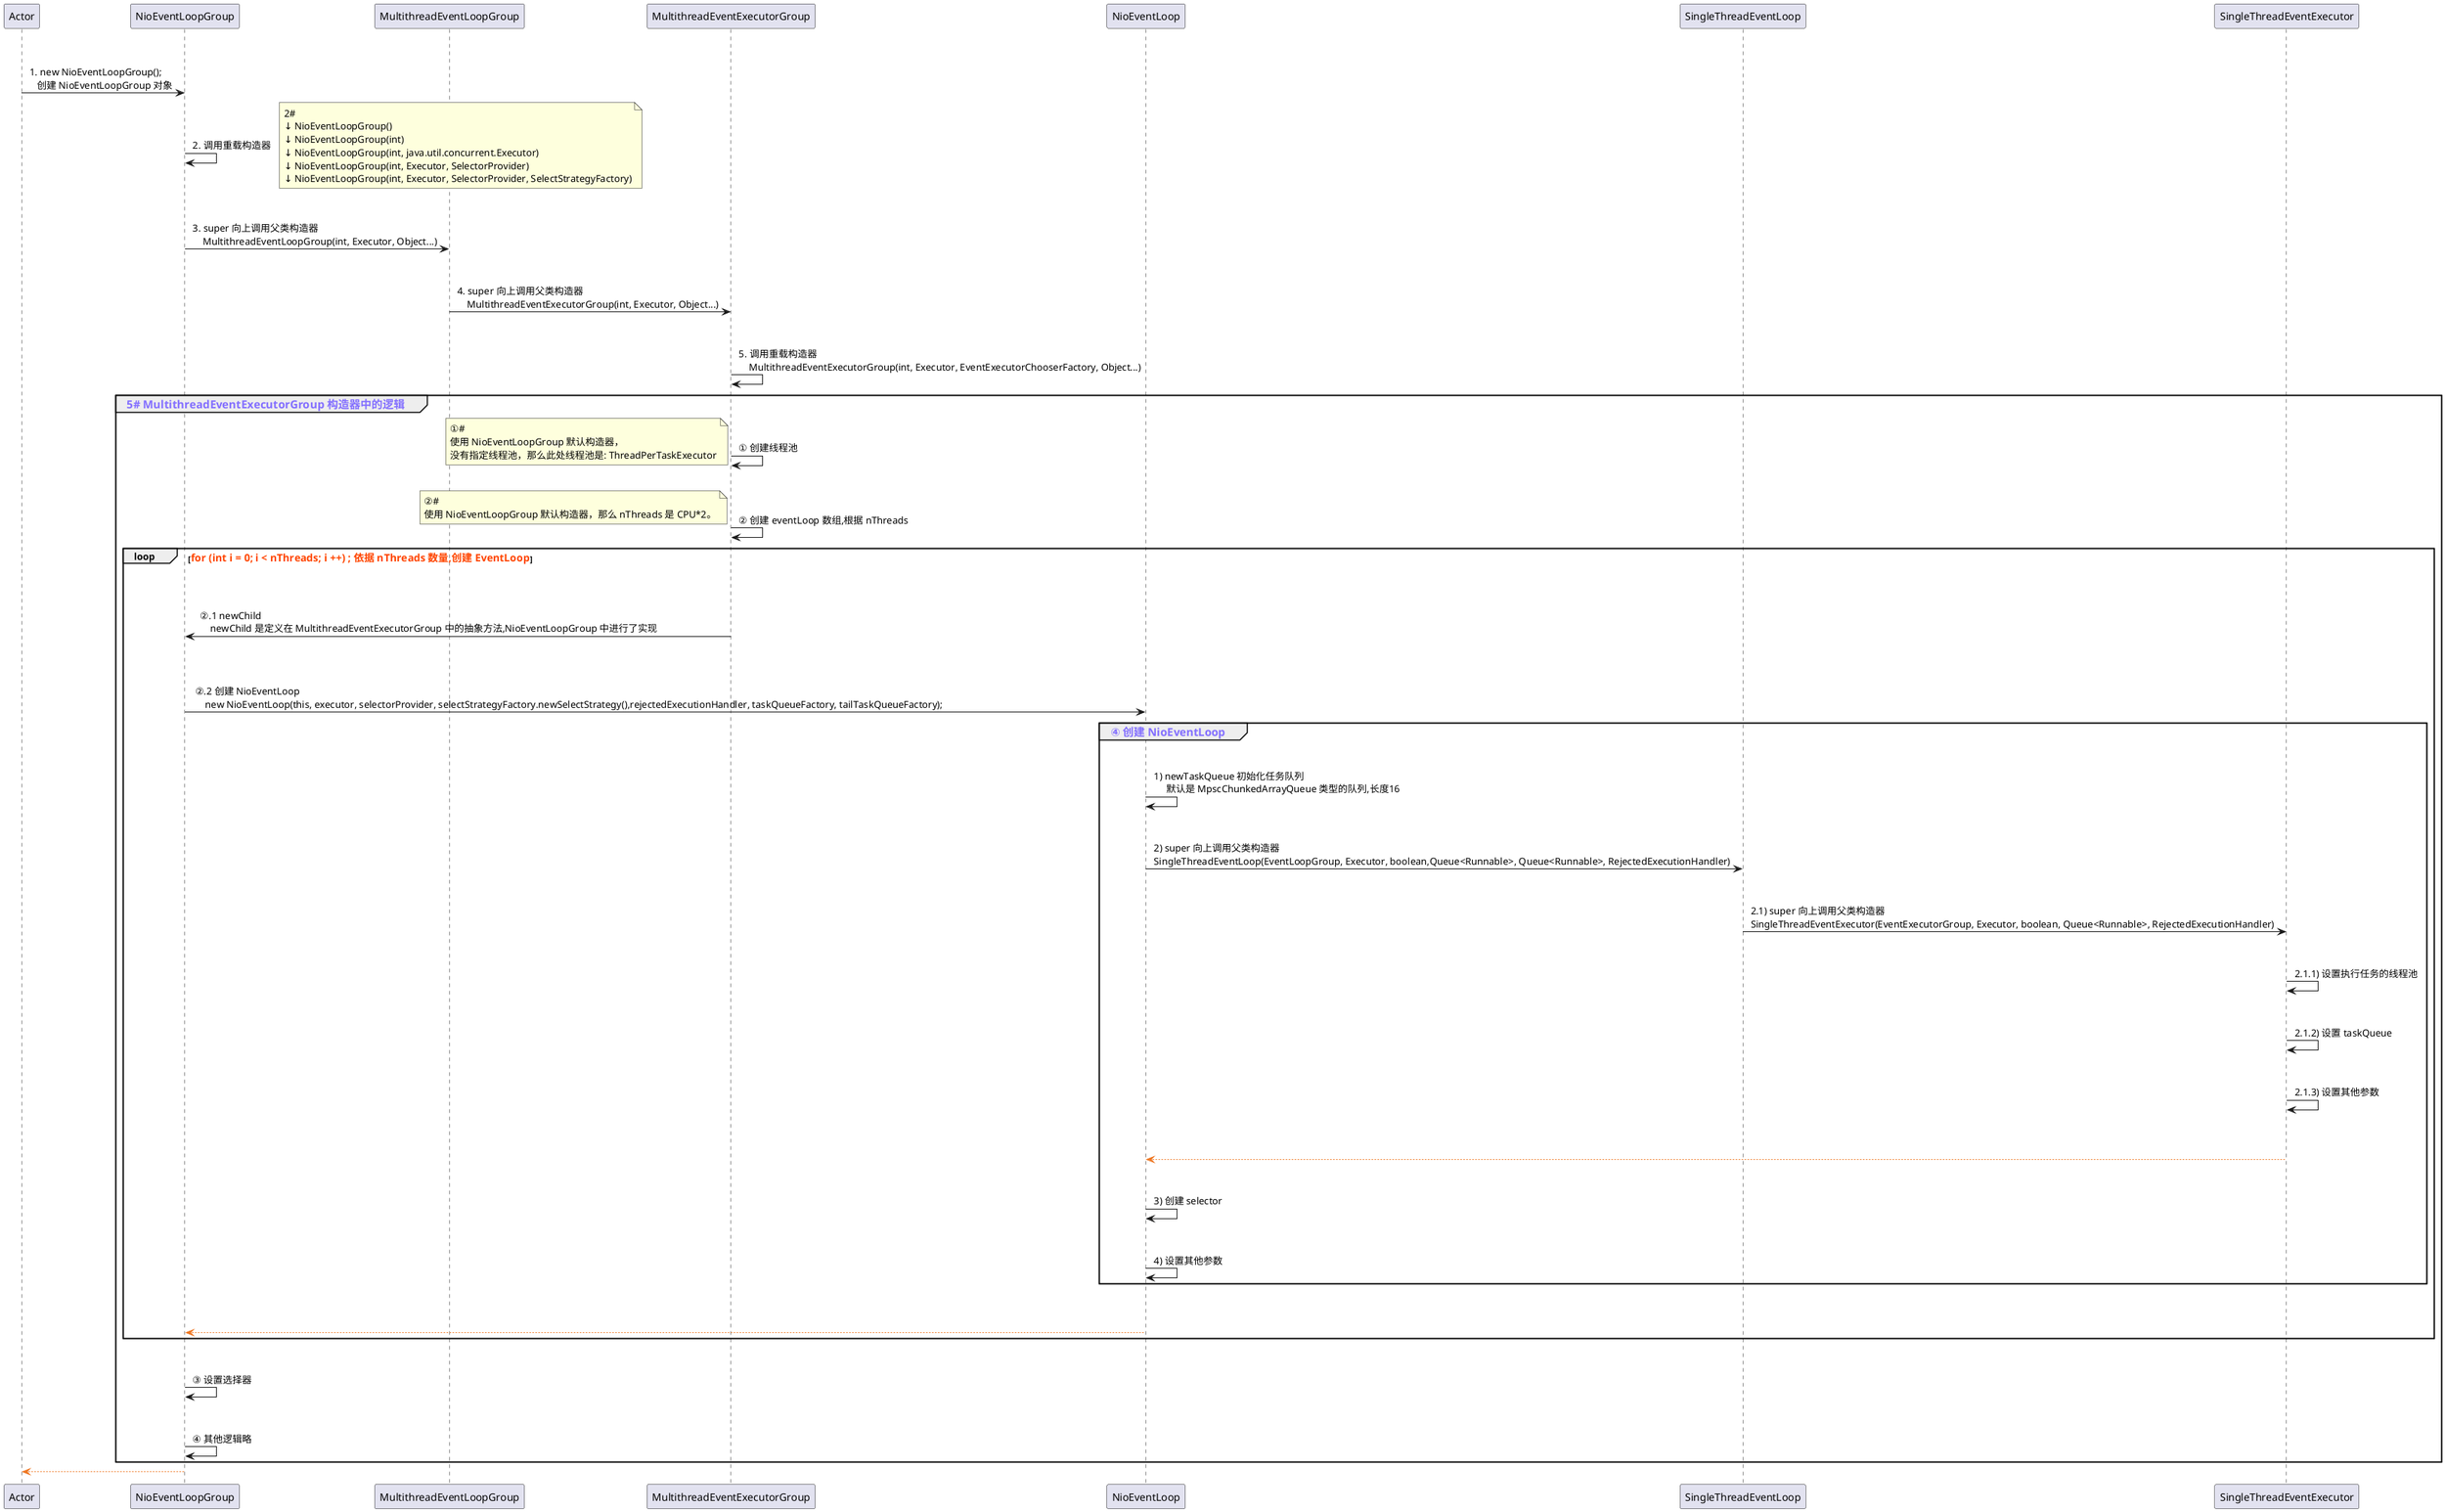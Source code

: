 @startuml participant

Actor -> NioEventLoopGroup: \n\n 1. new NioEventLoopGroup(); \n    创建 NioEventLoopGroup 对象

NioEventLoopGroup -> NioEventLoopGroup: \n 2. 调用重载构造器
note right
2#
↓ NioEventLoopGroup()
↓ NioEventLoopGroup(int)
↓ NioEventLoopGroup(int, java.util.concurrent.Executor)
↓ NioEventLoopGroup(int, Executor, SelectorProvider)
↓ NioEventLoopGroup(int, Executor, SelectorProvider, SelectStrategyFactory)
end note

NioEventLoopGroup -> MultithreadEventLoopGroup: \n\n 3. super 向上调用父类构造器 \n     MultithreadEventLoopGroup(int, Executor, Object...)

MultithreadEventLoopGroup -> MultithreadEventExecutorGroup: \n\n 4. super 向上调用父类构造器 \n     MultithreadEventExecutorGroup(int, Executor, Object...)

MultithreadEventExecutorGroup -> MultithreadEventExecutorGroup: \n\n 5. 调用重载构造器 \n     MultithreadEventExecutorGroup(int, Executor, EventExecutorChooserFactory, Object...)

group <color:#836FFF><size:15>5# MultithreadEventExecutorGroup 构造器中的逻辑</size></color>

    MultithreadEventExecutorGroup -> MultithreadEventExecutorGroup: \n\n ① 创建线程池
    note left
    ①#
    使用 NioEventLoopGroup 默认构造器，
    没有指定线程池，那么此处线程池是: ThreadPerTaskExecutor
    end note

    MultithreadEventExecutorGroup -> MultithreadEventExecutorGroup: \n\n\n ② 创建 eventLoop 数组,根据 nThreads
    note left
    ②#
    使用 NioEventLoopGroup 默认构造器，那么 nThreads 是 CPU*2。
    end note

    loop <color:#FF4500><size:14>for (int i = 0; i < nThreads; i ++) ; 依据 nThreads 数量,创建 EventLoop</size></color>

    skinparam sequenceMessageAlign left
    MultithreadEventExecutorGroup -> NioEventLoopGroup: \n\n\n ②.1 newChild \n     newChild 是定义在 MultithreadEventExecutorGroup 中的抽象方法,NioEventLoopGroup 中进行了实现

    skinparam sequenceMessageAlign left
    NioEventLoopGroup -> NioEventLoop: \n\n\n  ②.2 创建 NioEventLoop \n      new NioEventLoop(this, executor, selectorProvider, selectStrategyFactory.newSelectStrategy(),rejectedExecutionHandler, taskQueueFactory, tailTaskQueueFactory);
'        note right
'        ④#

'        end note
        group <color:#836FFF><size:15>④ 创建 NioEventLoop</size></color>

        NioEventLoop -> NioEventLoop: \n\n 1) newTaskQueue 初始化任务队列 \n      默认是 MpscChunkedArrayQueue 类型的队列,长度16

        NioEventLoop -> SingleThreadEventLoop: \n\n 2) super 向上调用父类构造器 \n SingleThreadEventLoop(EventLoopGroup, Executor, boolean,Queue<Runnable>, Queue<Runnable>, RejectedExecutionHandler)

        SingleThreadEventLoop -> SingleThreadEventExecutor: \n\n 2.1) super 向上调用父类构造器 \n SingleThreadEventExecutor(EventExecutorGroup, Executor, boolean, Queue<Runnable>, RejectedExecutionHandler)

        SingleThreadEventExecutor -> SingleThreadEventExecutor: \n\n 2.1.1) 设置执行任务的线程池

        SingleThreadEventExecutor -> SingleThreadEventExecutor: \n\n 2.1.2) 设置 taskQueue

        SingleThreadEventExecutor -> SingleThreadEventExecutor: \n\n 2.1.3) 设置其他参数

        SingleThreadEventExecutor [#EE7621]--> NioEventLoop: \n\n

        NioEventLoop -> NioEventLoop: \n\n 3) 创建 selector

        NioEventLoop -> NioEventLoop: \n\n 4) 设置其他参数

        end

        NioEventLoop [#EE7621]--> NioEventLoopGroup: \n\n

    end

    NioEventLoopGroup -> NioEventLoopGroup: \n\n ③ 设置选择器

    NioEventLoopGroup -> NioEventLoopGroup: \n\n ④ 其他逻辑略

end

Actor <--[#EE7621] NioEventLoopGroup
@enduml